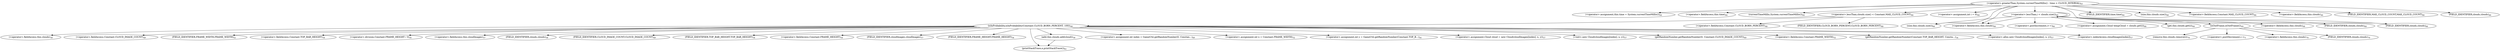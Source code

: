 digraph "cloudBornLogic" {  
"117" [label = <(&lt;operator&gt;.greaterThan,System.currentTimeMillis() - time &gt; CLOUD_INTERVAL)<SUB>43</SUB>> ]
"128" [label = <(&lt;operator&gt;.assignment,this.time = System.currentTimeMillis())<SUB>44</SUB>> ]
"129" [label = <(&lt;operator&gt;.fieldAccess,this.time)<SUB>44</SUB>> ]
"132" [label = <(currentTimeMillis,System.currentTimeMillis())<SUB>44</SUB>> ]
"135" [label = <(&lt;operator&gt;.lessThan,clouds.size() &lt; Constant.MAX_CLOUD_COUNT)<SUB>46</SUB>> ]
"206" [label = <(&lt;operator&gt;.assignment,int i = 0)<SUB>66</SUB>> ]
"209" [label = <(&lt;operator&gt;.lessThan,i &lt; clouds.size())<SUB>66</SUB>> ]
"215" [label = <(&lt;operator&gt;.postIncrement,i++)<SUB>66</SUB>> ]
"131" [label = <(FIELD_IDENTIFIER,time,time)<SUB>44</SUB>> ]
"136" [label = <(size,this.clouds.size())<SUB>46</SUB>> ]
"140" [label = <(&lt;operator&gt;.fieldAccess,Constant.MAX_CLOUD_COUNT)<SUB>46</SUB>> ]
"211" [label = <(size,this.clouds.size())<SUB>66</SUB>> ]
"219" [label = <(&lt;operator&gt;.assignment,Cloud tempCloud = clouds.get(i))<SUB>68</SUB>> ]
"137" [label = <(&lt;operator&gt;.fieldAccess,this.clouds)<SUB>46</SUB>> ]
"142" [label = <(FIELD_IDENTIFIER,MAX_CLOUD_COUNT,MAX_CLOUD_COUNT)<SUB>46</SUB>> ]
"212" [label = <(&lt;operator&gt;.fieldAccess,this.clouds)<SUB>66</SUB>> ]
"221" [label = <(get,this.clouds.get(i))<SUB>68</SUB>> ]
"227" [label = <(isOutFrame,isOutFrame())<SUB>69</SUB>> ]
"139" [label = <(FIELD_IDENTIFIER,clouds,clouds)<SUB>46</SUB>> ]
"214" [label = <(FIELD_IDENTIFIER,clouds,clouds)<SUB>66</SUB>> ]
"222" [label = <(&lt;operator&gt;.fieldAccess,this.clouds)<SUB>68</SUB>> ]
"230" [label = <(remove,this.clouds.remove(i))<SUB>70</SUB>> ]
"235" [label = <(&lt;operator&gt;.postDecrement,i--)<SUB>71</SUB>> ]
"147" [label = <(isInProbability,isInProbability(Constant.CLOUD_BORN_PERCENT, 100))<SUB>48</SUB>> ]
"202" [label = <(printStackTrace,e.printStackTrace())<SUB>61</SUB>> ]
"224" [label = <(FIELD_IDENTIFIER,clouds,clouds)<SUB>68</SUB>> ]
"231" [label = <(&lt;operator&gt;.fieldAccess,this.clouds)<SUB>70</SUB>> ]
"149" [label = <(&lt;operator&gt;.fieldAccess,Constant.CLOUD_BORN_PERCENT)<SUB>48</SUB>> ]
"155" [label = <(&lt;operator&gt;.assignment,int index = GameUtil.getRandomNumber(0, Constan...)<SUB>49</SUB>> ]
"164" [label = <(&lt;operator&gt;.assignment,int x = Constant.FRAME_WIDTH)<SUB>52</SUB>> ]
"170" [label = <(&lt;operator&gt;.assignment,int y = GameUtil.getRandomNumber(Constant.TOP_B...)<SUB>54</SUB>> ]
"183" [label = <(&lt;operator&gt;.assignment,Cloud cloud = new Cloud(cloudImages[index], x, y))<SUB>57</SUB>> ]
"186" [label = <(&lt;init&gt;,new Cloud(cloudImages[index], x, y))<SUB>57</SUB>> ]
"195" [label = <(add,this.clouds.add(cloud))<SUB>58</SUB>> ]
"233" [label = <(FIELD_IDENTIFIER,clouds,clouds)<SUB>70</SUB>> ]
"151" [label = <(FIELD_IDENTIFIER,CLOUD_BORN_PERCENT,CLOUD_BORN_PERCENT)<SUB>48</SUB>> ]
"157" [label = <(getRandomNumber,getRandomNumber(0, Constant.CLOUD_IMAGE_COUNT))<SUB>49</SUB>> ]
"166" [label = <(&lt;operator&gt;.fieldAccess,Constant.FRAME_WIDTH)<SUB>52</SUB>> ]
"172" [label = <(getRandomNumber,getRandomNumber(Constant.TOP_BAR_HEIGHT, Consta...)<SUB>54</SUB>> ]
"185" [label = <(&lt;operator&gt;.alloc,new Cloud(cloudImages[index], x, y))<SUB>57</SUB>> ]
"188" [label = <(&lt;operator&gt;.indexAccess,cloudImages[index])<SUB>57</SUB>> ]
"196" [label = <(&lt;operator&gt;.fieldAccess,this.clouds)<SUB>58</SUB>> ]
"160" [label = <(&lt;operator&gt;.fieldAccess,Constant.CLOUD_IMAGE_COUNT)<SUB>49</SUB>> ]
"168" [label = <(FIELD_IDENTIFIER,FRAME_WIDTH,FRAME_WIDTH)<SUB>52</SUB>> ]
"174" [label = <(&lt;operator&gt;.fieldAccess,Constant.TOP_BAR_HEIGHT)<SUB>54</SUB>> ]
"177" [label = <(&lt;operator&gt;.division,Constant.FRAME_HEIGHT / 3)<SUB>54</SUB>> ]
"189" [label = <(&lt;operator&gt;.fieldAccess,this.cloudImages)<SUB>57</SUB>> ]
"198" [label = <(FIELD_IDENTIFIER,clouds,clouds)<SUB>58</SUB>> ]
"162" [label = <(FIELD_IDENTIFIER,CLOUD_IMAGE_COUNT,CLOUD_IMAGE_COUNT)<SUB>49</SUB>> ]
"176" [label = <(FIELD_IDENTIFIER,TOP_BAR_HEIGHT,TOP_BAR_HEIGHT)<SUB>54</SUB>> ]
"178" [label = <(&lt;operator&gt;.fieldAccess,Constant.FRAME_HEIGHT)<SUB>54</SUB>> ]
"191" [label = <(FIELD_IDENTIFIER,cloudImages,cloudImages)<SUB>57</SUB>> ]
"180" [label = <(FIELD_IDENTIFIER,FRAME_HEIGHT,FRAME_HEIGHT)<SUB>54</SUB>> ]
  "117" -> "214" 
  "117" -> "136" 
  "117" -> "128" 
  "117" -> "131" 
  "117" -> "209" 
  "117" -> "132" 
  "117" -> "142" 
  "117" -> "206" 
  "117" -> "129" 
  "117" -> "140" 
  "117" -> "137" 
  "117" -> "212" 
  "117" -> "211" 
  "117" -> "135" 
  "117" -> "139" 
  "135" -> "149" 
  "135" -> "151" 
  "135" -> "147" 
  "209" -> "214" 
  "209" -> "215" 
  "209" -> "209" 
  "209" -> "212" 
  "209" -> "221" 
  "209" -> "224" 
  "209" -> "211" 
  "209" -> "227" 
  "209" -> "222" 
  "209" -> "219" 
  "227" -> "230" 
  "227" -> "235" 
  "227" -> "231" 
  "227" -> "233" 
  "147" -> "160" 
  "147" -> "183" 
  "147" -> "188" 
  "147" -> "166" 
  "147" -> "178" 
  "147" -> "196" 
  "147" -> "185" 
  "147" -> "198" 
  "147" -> "189" 
  "147" -> "162" 
  "147" -> "168" 
  "147" -> "170" 
  "147" -> "157" 
  "147" -> "176" 
  "147" -> "191" 
  "147" -> "195" 
  "147" -> "177" 
  "147" -> "174" 
  "147" -> "164" 
  "147" -> "155" 
  "147" -> "186" 
  "147" -> "202" 
  "147" -> "180" 
  "147" -> "172" 
  "195" -> "202" 
}
